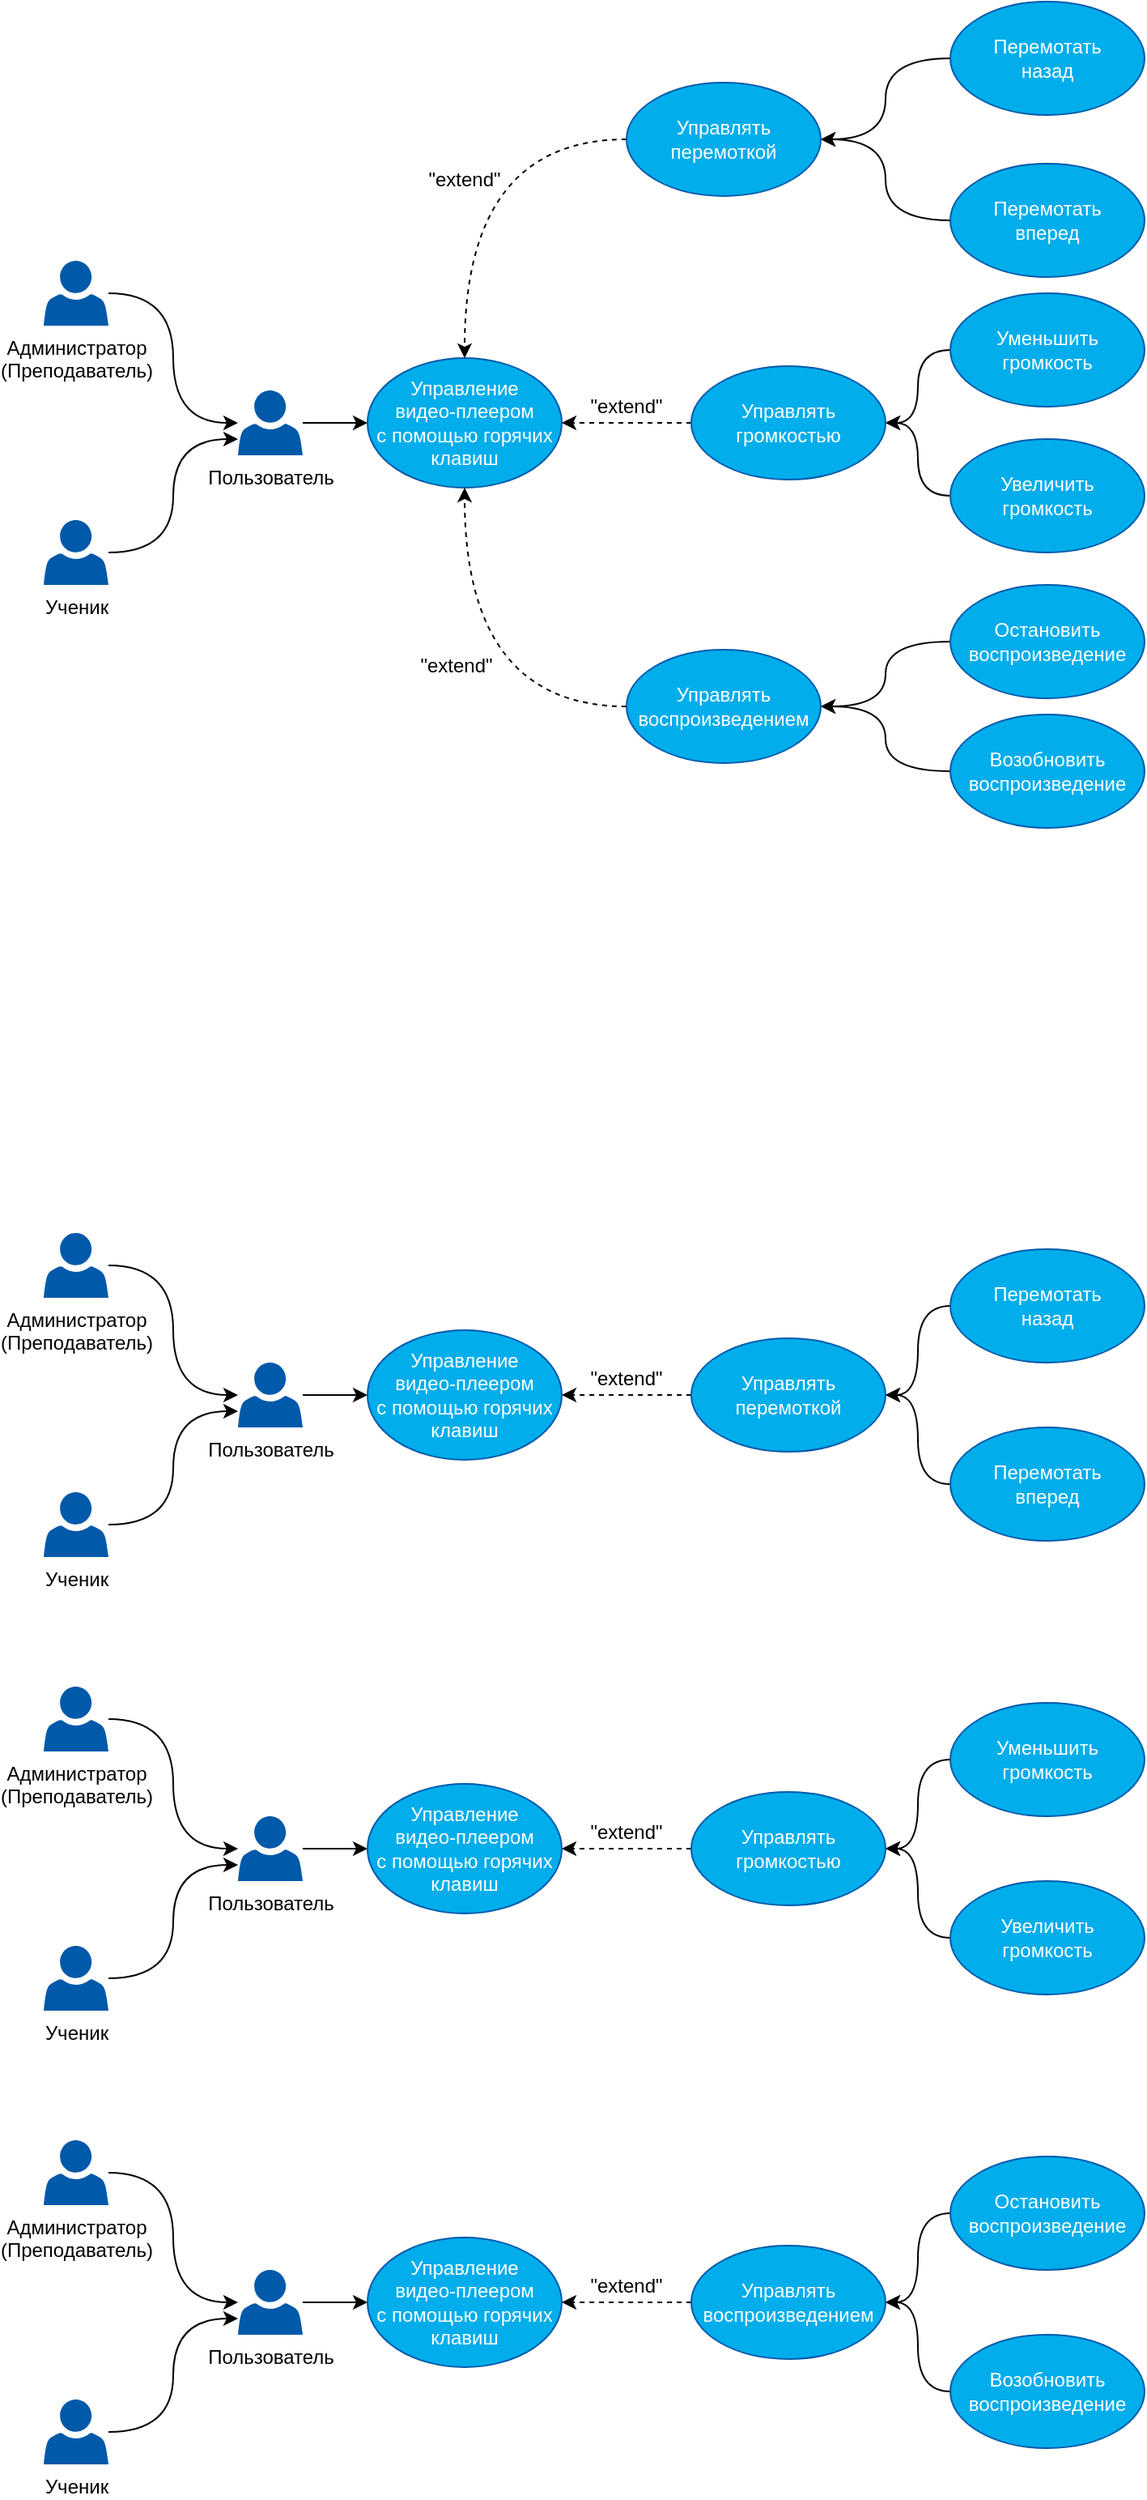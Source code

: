 <mxfile version="28.0.6">
  <diagram name="Страница — 1" id="vQzVKb2Z_a5F4K7ranlB">
    <mxGraphModel dx="3530" dy="2088" grid="1" gridSize="10" guides="1" tooltips="1" connect="1" arrows="1" fold="1" page="1" pageScale="1" pageWidth="1169" pageHeight="1654" background="#ffffff" math="0" shadow="0">
      <root>
        <mxCell id="0" />
        <mxCell id="1" parent="0" />
        <mxCell id="pkvdpl1J6L-VjUebEgiH-8" style="edgeStyle=orthogonalEdgeStyle;rounded=0;orthogonalLoop=1;jettySize=auto;html=1;entryX=0;entryY=0.5;entryDx=0;entryDy=0;" edge="1" parent="1" source="pkvdpl1J6L-VjUebEgiH-1" target="pkvdpl1J6L-VjUebEgiH-7">
          <mxGeometry relative="1" as="geometry" />
        </mxCell>
        <mxCell id="pkvdpl1J6L-VjUebEgiH-1" value="Пользователь" style="sketch=0;pointerEvents=1;shadow=0;dashed=0;html=1;strokeColor=none;labelPosition=center;verticalLabelPosition=bottom;verticalAlign=top;outlineConnect=0;align=center;shape=mxgraph.office.users.user;fillColor=#0159AA;" vertex="1" parent="1">
          <mxGeometry x="280" y="360" width="40" height="40" as="geometry" />
        </mxCell>
        <mxCell id="pkvdpl1J6L-VjUebEgiH-3" value="Администратор&lt;br&gt;(Преподаватель)" style="sketch=0;pointerEvents=1;shadow=0;dashed=0;html=1;strokeColor=none;labelPosition=center;verticalLabelPosition=bottom;verticalAlign=top;outlineConnect=0;align=center;shape=mxgraph.office.users.user;fillColor=#0159AA;" vertex="1" parent="1">
          <mxGeometry x="160" y="280" width="40" height="40" as="geometry" />
        </mxCell>
        <mxCell id="pkvdpl1J6L-VjUebEgiH-4" value="Ученик" style="sketch=0;pointerEvents=1;shadow=0;dashed=0;html=1;strokeColor=none;labelPosition=center;verticalLabelPosition=bottom;verticalAlign=top;outlineConnect=0;align=center;shape=mxgraph.office.users.user;fillColor=#0159AA;" vertex="1" parent="1">
          <mxGeometry x="160" y="440" width="40" height="40" as="geometry" />
        </mxCell>
        <mxCell id="pkvdpl1J6L-VjUebEgiH-5" value="" style="endArrow=classic;html=1;rounded=0;edgeStyle=orthogonalEdgeStyle;curved=1;" edge="1" parent="1" source="pkvdpl1J6L-VjUebEgiH-3" target="pkvdpl1J6L-VjUebEgiH-1">
          <mxGeometry width="50" height="50" relative="1" as="geometry">
            <mxPoint x="270" y="380" as="sourcePoint" />
            <mxPoint x="320" y="330" as="targetPoint" />
            <Array as="points">
              <mxPoint x="240" y="300" />
              <mxPoint x="240" y="380" />
            </Array>
          </mxGeometry>
        </mxCell>
        <mxCell id="pkvdpl1J6L-VjUebEgiH-6" value="" style="endArrow=classic;html=1;rounded=0;edgeStyle=orthogonalEdgeStyle;curved=1;" edge="1" parent="1" source="pkvdpl1J6L-VjUebEgiH-4" target="pkvdpl1J6L-VjUebEgiH-1">
          <mxGeometry width="50" height="50" relative="1" as="geometry">
            <mxPoint x="250" y="480" as="sourcePoint" />
            <mxPoint x="300" y="430" as="targetPoint" />
            <Array as="points">
              <mxPoint x="240" y="460" />
              <mxPoint x="240" y="390" />
            </Array>
          </mxGeometry>
        </mxCell>
        <mxCell id="pkvdpl1J6L-VjUebEgiH-7" value="&lt;font style=&quot;color: rgb(255, 255, 255);&quot;&gt;Управление&lt;br&gt;видео-плеером&lt;br&gt;с помощью горячих клавиш&lt;/font&gt;" style="ellipse;whiteSpace=wrap;html=1;strokeColor=#0159AA;fillColor=#01ADEB;" vertex="1" parent="1">
          <mxGeometry x="360" y="340" width="120" height="80" as="geometry" />
        </mxCell>
        <mxCell id="pkvdpl1J6L-VjUebEgiH-21" style="edgeStyle=orthogonalEdgeStyle;rounded=0;orthogonalLoop=1;jettySize=auto;html=1;exitX=0;exitY=0.5;exitDx=0;exitDy=0;entryX=1;entryY=0.5;entryDx=0;entryDy=0;curved=1;" edge="1" parent="1" source="pkvdpl1J6L-VjUebEgiH-9" target="pkvdpl1J6L-VjUebEgiH-15">
          <mxGeometry relative="1" as="geometry" />
        </mxCell>
        <mxCell id="pkvdpl1J6L-VjUebEgiH-9" value="&lt;font style=&quot;color: rgb(255, 255, 255);&quot;&gt;Перемотать&lt;br&gt;вперед&lt;/font&gt;" style="ellipse;whiteSpace=wrap;html=1;strokeColor=#0159AA;fillColor=#01ADEB;" vertex="1" parent="1">
          <mxGeometry x="720" y="220" width="120" height="70" as="geometry" />
        </mxCell>
        <mxCell id="pkvdpl1J6L-VjUebEgiH-22" style="edgeStyle=orthogonalEdgeStyle;rounded=0;orthogonalLoop=1;jettySize=auto;html=1;exitX=0;exitY=0.5;exitDx=0;exitDy=0;entryX=1;entryY=0.5;entryDx=0;entryDy=0;curved=1;" edge="1" parent="1" source="pkvdpl1J6L-VjUebEgiH-10" target="pkvdpl1J6L-VjUebEgiH-15">
          <mxGeometry relative="1" as="geometry" />
        </mxCell>
        <mxCell id="pkvdpl1J6L-VjUebEgiH-10" value="&lt;font style=&quot;color: rgb(255, 255, 255);&quot;&gt;Перемотать&lt;br&gt;назад&lt;/font&gt;" style="ellipse;whiteSpace=wrap;html=1;strokeColor=#0159AA;gradientColor=none;fillColor=#01ADEB;" vertex="1" parent="1">
          <mxGeometry x="720" y="120" width="120" height="70" as="geometry" />
        </mxCell>
        <mxCell id="pkvdpl1J6L-VjUebEgiH-24" style="edgeStyle=orthogonalEdgeStyle;rounded=0;orthogonalLoop=1;jettySize=auto;html=1;exitX=0;exitY=0.5;exitDx=0;exitDy=0;entryX=1;entryY=0.5;entryDx=0;entryDy=0;curved=1;" edge="1" parent="1" source="pkvdpl1J6L-VjUebEgiH-11" target="pkvdpl1J6L-VjUebEgiH-17">
          <mxGeometry relative="1" as="geometry" />
        </mxCell>
        <mxCell id="pkvdpl1J6L-VjUebEgiH-11" value="&lt;font style=&quot;color: rgb(255, 255, 255);&quot;&gt;Увеличить&lt;br&gt;громкость&lt;/font&gt;" style="ellipse;whiteSpace=wrap;html=1;strokeColor=#0159AA;fillColor=#01ADEB;" vertex="1" parent="1">
          <mxGeometry x="720" y="390" width="120" height="70" as="geometry" />
        </mxCell>
        <mxCell id="pkvdpl1J6L-VjUebEgiH-23" style="edgeStyle=orthogonalEdgeStyle;rounded=0;orthogonalLoop=1;jettySize=auto;html=1;exitX=0;exitY=0.5;exitDx=0;exitDy=0;entryX=1;entryY=0.5;entryDx=0;entryDy=0;curved=1;" edge="1" parent="1" source="pkvdpl1J6L-VjUebEgiH-12" target="pkvdpl1J6L-VjUebEgiH-17">
          <mxGeometry relative="1" as="geometry" />
        </mxCell>
        <mxCell id="pkvdpl1J6L-VjUebEgiH-12" value="&lt;font style=&quot;color: rgb(255, 255, 255);&quot;&gt;Уменьшить&lt;br&gt;громкость&lt;/font&gt;" style="ellipse;whiteSpace=wrap;html=1;strokeColor=#0159AA;fillColor=#01ADEB;" vertex="1" parent="1">
          <mxGeometry x="720" y="300" width="120" height="70" as="geometry" />
        </mxCell>
        <mxCell id="pkvdpl1J6L-VjUebEgiH-26" style="edgeStyle=orthogonalEdgeStyle;rounded=0;orthogonalLoop=1;jettySize=auto;html=1;exitX=0;exitY=0.5;exitDx=0;exitDy=0;entryX=1;entryY=0.5;entryDx=0;entryDy=0;curved=1;" edge="1" parent="1" source="pkvdpl1J6L-VjUebEgiH-13" target="pkvdpl1J6L-VjUebEgiH-19">
          <mxGeometry relative="1" as="geometry" />
        </mxCell>
        <mxCell id="pkvdpl1J6L-VjUebEgiH-13" value="&lt;font style=&quot;color: rgb(255, 255, 255);&quot;&gt;Возобновить воспроизведение&lt;/font&gt;" style="ellipse;whiteSpace=wrap;html=1;strokeColor=#0159AA;fillColor=#01ADEB;" vertex="1" parent="1">
          <mxGeometry x="720" y="560" width="120" height="70" as="geometry" />
        </mxCell>
        <mxCell id="pkvdpl1J6L-VjUebEgiH-25" style="edgeStyle=orthogonalEdgeStyle;rounded=0;orthogonalLoop=1;jettySize=auto;html=1;exitX=0;exitY=0.5;exitDx=0;exitDy=0;entryX=1;entryY=0.5;entryDx=0;entryDy=0;curved=1;" edge="1" parent="1" source="pkvdpl1J6L-VjUebEgiH-14" target="pkvdpl1J6L-VjUebEgiH-19">
          <mxGeometry relative="1" as="geometry" />
        </mxCell>
        <mxCell id="pkvdpl1J6L-VjUebEgiH-14" value="&lt;font style=&quot;color: rgb(255, 255, 255);&quot;&gt;Остановить&lt;br&gt;воспроизведение&lt;/font&gt;" style="ellipse;whiteSpace=wrap;html=1;strokeColor=#0159AA;fillColor=#01ADEB;" vertex="1" parent="1">
          <mxGeometry x="720" y="480" width="120" height="70" as="geometry" />
        </mxCell>
        <mxCell id="pkvdpl1J6L-VjUebEgiH-16" style="edgeStyle=orthogonalEdgeStyle;rounded=0;orthogonalLoop=1;jettySize=auto;html=1;entryX=0.5;entryY=0;entryDx=0;entryDy=0;exitX=0;exitY=0.5;exitDx=0;exitDy=0;curved=1;dashed=1;" edge="1" parent="1" source="pkvdpl1J6L-VjUebEgiH-15" target="pkvdpl1J6L-VjUebEgiH-7">
          <mxGeometry relative="1" as="geometry" />
        </mxCell>
        <mxCell id="pkvdpl1J6L-VjUebEgiH-15" value="&lt;font style=&quot;color: rgb(255, 255, 255);&quot;&gt;Управлять перемоткой&lt;/font&gt;" style="ellipse;whiteSpace=wrap;html=1;strokeColor=#0159AA;fillColor=#01ADEB;" vertex="1" parent="1">
          <mxGeometry x="520" y="170" width="120" height="70" as="geometry" />
        </mxCell>
        <mxCell id="pkvdpl1J6L-VjUebEgiH-18" style="edgeStyle=orthogonalEdgeStyle;rounded=0;orthogonalLoop=1;jettySize=auto;html=1;exitX=0;exitY=0.5;exitDx=0;exitDy=0;entryX=1;entryY=0.5;entryDx=0;entryDy=0;dashed=1;" edge="1" parent="1" source="pkvdpl1J6L-VjUebEgiH-17" target="pkvdpl1J6L-VjUebEgiH-7">
          <mxGeometry relative="1" as="geometry" />
        </mxCell>
        <mxCell id="pkvdpl1J6L-VjUebEgiH-17" value="&lt;font style=&quot;color: rgb(255, 255, 255);&quot;&gt;Управлять громкостью&lt;/font&gt;" style="ellipse;whiteSpace=wrap;html=1;strokeColor=#0159AA;fillColor=#01ADEB;" vertex="1" parent="1">
          <mxGeometry x="560" y="345" width="120" height="70" as="geometry" />
        </mxCell>
        <mxCell id="pkvdpl1J6L-VjUebEgiH-20" style="edgeStyle=orthogonalEdgeStyle;rounded=0;orthogonalLoop=1;jettySize=auto;html=1;exitX=0;exitY=0.5;exitDx=0;exitDy=0;entryX=0.5;entryY=1;entryDx=0;entryDy=0;curved=1;dashed=1;" edge="1" parent="1" source="pkvdpl1J6L-VjUebEgiH-19" target="pkvdpl1J6L-VjUebEgiH-7">
          <mxGeometry relative="1" as="geometry" />
        </mxCell>
        <mxCell id="pkvdpl1J6L-VjUebEgiH-19" value="&lt;font style=&quot;color: rgb(255, 255, 255);&quot;&gt;Управлять воспроизведением&lt;/font&gt;" style="ellipse;whiteSpace=wrap;html=1;strokeColor=#0159AA;fillColor=#01ADEB;" vertex="1" parent="1">
          <mxGeometry x="520" y="520" width="120" height="70" as="geometry" />
        </mxCell>
        <mxCell id="pkvdpl1J6L-VjUebEgiH-27" value="&quot;extend&quot;" style="text;html=1;align=center;verticalAlign=middle;whiteSpace=wrap;rounded=0;" vertex="1" parent="1">
          <mxGeometry x="395" y="220" width="50" height="20" as="geometry" />
        </mxCell>
        <mxCell id="pkvdpl1J6L-VjUebEgiH-28" value="&quot;extend&quot;" style="text;html=1;align=center;verticalAlign=middle;whiteSpace=wrap;rounded=0;" vertex="1" parent="1">
          <mxGeometry x="495" y="360" width="50" height="20" as="geometry" />
        </mxCell>
        <mxCell id="pkvdpl1J6L-VjUebEgiH-29" value="&quot;extend&quot;" style="text;html=1;align=center;verticalAlign=middle;whiteSpace=wrap;rounded=0;" vertex="1" parent="1">
          <mxGeometry x="390" y="520" width="50" height="20" as="geometry" />
        </mxCell>
        <mxCell id="pkvdpl1J6L-VjUebEgiH-31" style="edgeStyle=orthogonalEdgeStyle;rounded=0;orthogonalLoop=1;jettySize=auto;html=1;entryX=0;entryY=0.5;entryDx=0;entryDy=0;" edge="1" parent="1" source="pkvdpl1J6L-VjUebEgiH-32" target="pkvdpl1J6L-VjUebEgiH-37">
          <mxGeometry relative="1" as="geometry" />
        </mxCell>
        <mxCell id="pkvdpl1J6L-VjUebEgiH-32" value="Пользователь" style="sketch=0;pointerEvents=1;shadow=0;dashed=0;html=1;strokeColor=none;labelPosition=center;verticalLabelPosition=bottom;verticalAlign=top;outlineConnect=0;align=center;shape=mxgraph.office.users.user;fillColor=#0159AA;" vertex="1" parent="1">
          <mxGeometry x="280" y="960" width="40" height="40" as="geometry" />
        </mxCell>
        <mxCell id="pkvdpl1J6L-VjUebEgiH-33" value="Администратор&lt;br&gt;(Преподаватель)" style="sketch=0;pointerEvents=1;shadow=0;dashed=0;html=1;strokeColor=none;labelPosition=center;verticalLabelPosition=bottom;verticalAlign=top;outlineConnect=0;align=center;shape=mxgraph.office.users.user;fillColor=#0159AA;" vertex="1" parent="1">
          <mxGeometry x="160" y="880" width="40" height="40" as="geometry" />
        </mxCell>
        <mxCell id="pkvdpl1J6L-VjUebEgiH-34" value="Ученик" style="sketch=0;pointerEvents=1;shadow=0;dashed=0;html=1;strokeColor=none;labelPosition=center;verticalLabelPosition=bottom;verticalAlign=top;outlineConnect=0;align=center;shape=mxgraph.office.users.user;fillColor=#0159AA;" vertex="1" parent="1">
          <mxGeometry x="160" y="1040" width="40" height="40" as="geometry" />
        </mxCell>
        <mxCell id="pkvdpl1J6L-VjUebEgiH-35" value="" style="endArrow=classic;html=1;rounded=0;edgeStyle=orthogonalEdgeStyle;curved=1;" edge="1" parent="1" source="pkvdpl1J6L-VjUebEgiH-33" target="pkvdpl1J6L-VjUebEgiH-32">
          <mxGeometry width="50" height="50" relative="1" as="geometry">
            <mxPoint x="270" y="980" as="sourcePoint" />
            <mxPoint x="320" y="930" as="targetPoint" />
            <Array as="points">
              <mxPoint x="240" y="900" />
              <mxPoint x="240" y="980" />
            </Array>
          </mxGeometry>
        </mxCell>
        <mxCell id="pkvdpl1J6L-VjUebEgiH-36" value="" style="endArrow=classic;html=1;rounded=0;edgeStyle=orthogonalEdgeStyle;curved=1;" edge="1" parent="1" source="pkvdpl1J6L-VjUebEgiH-34" target="pkvdpl1J6L-VjUebEgiH-32">
          <mxGeometry width="50" height="50" relative="1" as="geometry">
            <mxPoint x="250" y="1080" as="sourcePoint" />
            <mxPoint x="300" y="1030" as="targetPoint" />
            <Array as="points">
              <mxPoint x="240" y="1060" />
              <mxPoint x="240" y="990" />
            </Array>
          </mxGeometry>
        </mxCell>
        <mxCell id="pkvdpl1J6L-VjUebEgiH-37" value="&lt;font style=&quot;color: rgb(255, 255, 255);&quot;&gt;Управление&lt;br&gt;видео-плеером&lt;br&gt;с помощью горячих клавиш&lt;/font&gt;" style="ellipse;whiteSpace=wrap;html=1;strokeColor=#0159AA;fillColor=#01ADEB;" vertex="1" parent="1">
          <mxGeometry x="360" y="940" width="120" height="80" as="geometry" />
        </mxCell>
        <mxCell id="pkvdpl1J6L-VjUebEgiH-38" style="edgeStyle=orthogonalEdgeStyle;rounded=0;orthogonalLoop=1;jettySize=auto;html=1;exitX=0;exitY=0.5;exitDx=0;exitDy=0;entryX=1;entryY=0.5;entryDx=0;entryDy=0;curved=1;" edge="1" parent="1" source="pkvdpl1J6L-VjUebEgiH-39" target="pkvdpl1J6L-VjUebEgiH-51">
          <mxGeometry relative="1" as="geometry" />
        </mxCell>
        <mxCell id="pkvdpl1J6L-VjUebEgiH-39" value="&lt;font style=&quot;color: rgb(255, 255, 255);&quot;&gt;Перемотать&lt;br&gt;вперед&lt;/font&gt;" style="ellipse;whiteSpace=wrap;html=1;strokeColor=#0159AA;fillColor=#01ADEB;" vertex="1" parent="1">
          <mxGeometry x="720" y="1000" width="120" height="70" as="geometry" />
        </mxCell>
        <mxCell id="pkvdpl1J6L-VjUebEgiH-40" style="edgeStyle=orthogonalEdgeStyle;rounded=0;orthogonalLoop=1;jettySize=auto;html=1;exitX=0;exitY=0.5;exitDx=0;exitDy=0;entryX=1;entryY=0.5;entryDx=0;entryDy=0;curved=1;" edge="1" parent="1" source="pkvdpl1J6L-VjUebEgiH-41" target="pkvdpl1J6L-VjUebEgiH-51">
          <mxGeometry relative="1" as="geometry" />
        </mxCell>
        <mxCell id="pkvdpl1J6L-VjUebEgiH-41" value="&lt;font style=&quot;color: rgb(255, 255, 255);&quot;&gt;Перемотать&lt;br&gt;назад&lt;/font&gt;" style="ellipse;whiteSpace=wrap;html=1;strokeColor=#0159AA;gradientColor=none;fillColor=#01ADEB;" vertex="1" parent="1">
          <mxGeometry x="720" y="890" width="120" height="70" as="geometry" />
        </mxCell>
        <mxCell id="pkvdpl1J6L-VjUebEgiH-50" style="edgeStyle=orthogonalEdgeStyle;rounded=0;orthogonalLoop=1;jettySize=auto;html=1;entryX=1;entryY=0.5;entryDx=0;entryDy=0;exitX=0;exitY=0.5;exitDx=0;exitDy=0;curved=1;dashed=1;" edge="1" parent="1" source="pkvdpl1J6L-VjUebEgiH-51" target="pkvdpl1J6L-VjUebEgiH-37">
          <mxGeometry relative="1" as="geometry">
            <Array as="points">
              <mxPoint x="560" y="980" />
            </Array>
          </mxGeometry>
        </mxCell>
        <mxCell id="pkvdpl1J6L-VjUebEgiH-51" value="&lt;font style=&quot;color: rgb(255, 255, 255);&quot;&gt;Управлять перемоткой&lt;/font&gt;" style="ellipse;whiteSpace=wrap;html=1;strokeColor=#0159AA;fillColor=#01ADEB;" vertex="1" parent="1">
          <mxGeometry x="560" y="945" width="120" height="70" as="geometry" />
        </mxCell>
        <mxCell id="pkvdpl1J6L-VjUebEgiH-56" value="&quot;extend&quot;" style="text;html=1;align=center;verticalAlign=middle;whiteSpace=wrap;rounded=0;" vertex="1" parent="1">
          <mxGeometry x="495" y="960" width="50" height="20" as="geometry" />
        </mxCell>
        <mxCell id="pkvdpl1J6L-VjUebEgiH-59" style="edgeStyle=orthogonalEdgeStyle;rounded=0;orthogonalLoop=1;jettySize=auto;html=1;entryX=0;entryY=0.5;entryDx=0;entryDy=0;" edge="1" parent="1" source="pkvdpl1J6L-VjUebEgiH-60" target="pkvdpl1J6L-VjUebEgiH-65">
          <mxGeometry relative="1" as="geometry" />
        </mxCell>
        <mxCell id="pkvdpl1J6L-VjUebEgiH-60" value="Пользователь" style="sketch=0;pointerEvents=1;shadow=0;dashed=0;html=1;strokeColor=none;labelPosition=center;verticalLabelPosition=bottom;verticalAlign=top;outlineConnect=0;align=center;shape=mxgraph.office.users.user;fillColor=#0159AA;" vertex="1" parent="1">
          <mxGeometry x="280" y="1240" width="40" height="40" as="geometry" />
        </mxCell>
        <mxCell id="pkvdpl1J6L-VjUebEgiH-61" value="Администратор&lt;br&gt;(Преподаватель)" style="sketch=0;pointerEvents=1;shadow=0;dashed=0;html=1;strokeColor=none;labelPosition=center;verticalLabelPosition=bottom;verticalAlign=top;outlineConnect=0;align=center;shape=mxgraph.office.users.user;fillColor=#0159AA;" vertex="1" parent="1">
          <mxGeometry x="160" y="1160" width="40" height="40" as="geometry" />
        </mxCell>
        <mxCell id="pkvdpl1J6L-VjUebEgiH-62" value="Ученик" style="sketch=0;pointerEvents=1;shadow=0;dashed=0;html=1;strokeColor=none;labelPosition=center;verticalLabelPosition=bottom;verticalAlign=top;outlineConnect=0;align=center;shape=mxgraph.office.users.user;fillColor=#0159AA;" vertex="1" parent="1">
          <mxGeometry x="160" y="1320" width="40" height="40" as="geometry" />
        </mxCell>
        <mxCell id="pkvdpl1J6L-VjUebEgiH-63" value="" style="endArrow=classic;html=1;rounded=0;edgeStyle=orthogonalEdgeStyle;curved=1;" edge="1" parent="1" source="pkvdpl1J6L-VjUebEgiH-61" target="pkvdpl1J6L-VjUebEgiH-60">
          <mxGeometry width="50" height="50" relative="1" as="geometry">
            <mxPoint x="270" y="1260" as="sourcePoint" />
            <mxPoint x="320" y="1210" as="targetPoint" />
            <Array as="points">
              <mxPoint x="240" y="1180" />
              <mxPoint x="240" y="1260" />
            </Array>
          </mxGeometry>
        </mxCell>
        <mxCell id="pkvdpl1J6L-VjUebEgiH-64" value="" style="endArrow=classic;html=1;rounded=0;edgeStyle=orthogonalEdgeStyle;curved=1;" edge="1" parent="1" source="pkvdpl1J6L-VjUebEgiH-62" target="pkvdpl1J6L-VjUebEgiH-60">
          <mxGeometry width="50" height="50" relative="1" as="geometry">
            <mxPoint x="250" y="1360" as="sourcePoint" />
            <mxPoint x="300" y="1310" as="targetPoint" />
            <Array as="points">
              <mxPoint x="240" y="1340" />
              <mxPoint x="240" y="1270" />
            </Array>
          </mxGeometry>
        </mxCell>
        <mxCell id="pkvdpl1J6L-VjUebEgiH-65" value="&lt;font style=&quot;color: rgb(255, 255, 255);&quot;&gt;Управление&lt;br&gt;видео-плеером&lt;br&gt;с помощью горячих клавиш&lt;/font&gt;" style="ellipse;whiteSpace=wrap;html=1;strokeColor=#0159AA;fillColor=#01ADEB;" vertex="1" parent="1">
          <mxGeometry x="360" y="1220" width="120" height="80" as="geometry" />
        </mxCell>
        <mxCell id="pkvdpl1J6L-VjUebEgiH-70" style="edgeStyle=orthogonalEdgeStyle;rounded=0;orthogonalLoop=1;jettySize=auto;html=1;exitX=0;exitY=0.5;exitDx=0;exitDy=0;entryX=1;entryY=0.5;entryDx=0;entryDy=0;curved=1;" edge="1" parent="1" source="pkvdpl1J6L-VjUebEgiH-71" target="pkvdpl1J6L-VjUebEgiH-81">
          <mxGeometry relative="1" as="geometry" />
        </mxCell>
        <mxCell id="pkvdpl1J6L-VjUebEgiH-71" value="&lt;font style=&quot;color: rgb(255, 255, 255);&quot;&gt;Увеличить&lt;br&gt;громкость&lt;/font&gt;" style="ellipse;whiteSpace=wrap;html=1;strokeColor=#0159AA;fillColor=#01ADEB;" vertex="1" parent="1">
          <mxGeometry x="720" y="1280" width="120" height="70" as="geometry" />
        </mxCell>
        <mxCell id="pkvdpl1J6L-VjUebEgiH-72" style="edgeStyle=orthogonalEdgeStyle;rounded=0;orthogonalLoop=1;jettySize=auto;html=1;exitX=0;exitY=0.5;exitDx=0;exitDy=0;entryX=1;entryY=0.5;entryDx=0;entryDy=0;curved=1;" edge="1" parent="1" source="pkvdpl1J6L-VjUebEgiH-73" target="pkvdpl1J6L-VjUebEgiH-81">
          <mxGeometry relative="1" as="geometry" />
        </mxCell>
        <mxCell id="pkvdpl1J6L-VjUebEgiH-73" value="&lt;font style=&quot;color: rgb(255, 255, 255);&quot;&gt;Уменьшить&lt;br&gt;громкость&lt;/font&gt;" style="ellipse;whiteSpace=wrap;html=1;strokeColor=#0159AA;fillColor=#01ADEB;" vertex="1" parent="1">
          <mxGeometry x="720" y="1170" width="120" height="70" as="geometry" />
        </mxCell>
        <mxCell id="pkvdpl1J6L-VjUebEgiH-80" style="edgeStyle=orthogonalEdgeStyle;rounded=0;orthogonalLoop=1;jettySize=auto;html=1;exitX=0;exitY=0.5;exitDx=0;exitDy=0;entryX=1;entryY=0.5;entryDx=0;entryDy=0;dashed=1;" edge="1" parent="1" source="pkvdpl1J6L-VjUebEgiH-81" target="pkvdpl1J6L-VjUebEgiH-65">
          <mxGeometry relative="1" as="geometry" />
        </mxCell>
        <mxCell id="pkvdpl1J6L-VjUebEgiH-81" value="&lt;font style=&quot;color: rgb(255, 255, 255);&quot;&gt;Управлять громкостью&lt;/font&gt;" style="ellipse;whiteSpace=wrap;html=1;strokeColor=#0159AA;fillColor=#01ADEB;" vertex="1" parent="1">
          <mxGeometry x="560" y="1225" width="120" height="70" as="geometry" />
        </mxCell>
        <mxCell id="pkvdpl1J6L-VjUebEgiH-85" value="&quot;extend&quot;" style="text;html=1;align=center;verticalAlign=middle;whiteSpace=wrap;rounded=0;" vertex="1" parent="1">
          <mxGeometry x="495" y="1240" width="50" height="20" as="geometry" />
        </mxCell>
        <mxCell id="pkvdpl1J6L-VjUebEgiH-88" style="edgeStyle=orthogonalEdgeStyle;rounded=0;orthogonalLoop=1;jettySize=auto;html=1;entryX=0;entryY=0.5;entryDx=0;entryDy=0;" edge="1" parent="1" source="pkvdpl1J6L-VjUebEgiH-89" target="pkvdpl1J6L-VjUebEgiH-94">
          <mxGeometry relative="1" as="geometry" />
        </mxCell>
        <mxCell id="pkvdpl1J6L-VjUebEgiH-89" value="Пользователь" style="sketch=0;pointerEvents=1;shadow=0;dashed=0;html=1;strokeColor=none;labelPosition=center;verticalLabelPosition=bottom;verticalAlign=top;outlineConnect=0;align=center;shape=mxgraph.office.users.user;fillColor=#0159AA;" vertex="1" parent="1">
          <mxGeometry x="280" y="1520" width="40" height="40" as="geometry" />
        </mxCell>
        <mxCell id="pkvdpl1J6L-VjUebEgiH-90" value="Администратор&lt;br&gt;(Преподаватель)" style="sketch=0;pointerEvents=1;shadow=0;dashed=0;html=1;strokeColor=none;labelPosition=center;verticalLabelPosition=bottom;verticalAlign=top;outlineConnect=0;align=center;shape=mxgraph.office.users.user;fillColor=#0159AA;" vertex="1" parent="1">
          <mxGeometry x="160" y="1440" width="40" height="40" as="geometry" />
        </mxCell>
        <mxCell id="pkvdpl1J6L-VjUebEgiH-91" value="Ученик" style="sketch=0;pointerEvents=1;shadow=0;dashed=0;html=1;strokeColor=none;labelPosition=center;verticalLabelPosition=bottom;verticalAlign=top;outlineConnect=0;align=center;shape=mxgraph.office.users.user;fillColor=#0159AA;" vertex="1" parent="1">
          <mxGeometry x="160" y="1600" width="40" height="40" as="geometry" />
        </mxCell>
        <mxCell id="pkvdpl1J6L-VjUebEgiH-92" value="" style="endArrow=classic;html=1;rounded=0;edgeStyle=orthogonalEdgeStyle;curved=1;" edge="1" parent="1" source="pkvdpl1J6L-VjUebEgiH-90" target="pkvdpl1J6L-VjUebEgiH-89">
          <mxGeometry width="50" height="50" relative="1" as="geometry">
            <mxPoint x="270" y="1540" as="sourcePoint" />
            <mxPoint x="320" y="1490" as="targetPoint" />
            <Array as="points">
              <mxPoint x="240" y="1460" />
              <mxPoint x="240" y="1540" />
            </Array>
          </mxGeometry>
        </mxCell>
        <mxCell id="pkvdpl1J6L-VjUebEgiH-93" value="" style="endArrow=classic;html=1;rounded=0;edgeStyle=orthogonalEdgeStyle;curved=1;" edge="1" parent="1" source="pkvdpl1J6L-VjUebEgiH-91" target="pkvdpl1J6L-VjUebEgiH-89">
          <mxGeometry width="50" height="50" relative="1" as="geometry">
            <mxPoint x="250" y="1640" as="sourcePoint" />
            <mxPoint x="300" y="1590" as="targetPoint" />
            <Array as="points">
              <mxPoint x="240" y="1620" />
              <mxPoint x="240" y="1550" />
            </Array>
          </mxGeometry>
        </mxCell>
        <mxCell id="pkvdpl1J6L-VjUebEgiH-94" value="&lt;font style=&quot;color: rgb(255, 255, 255);&quot;&gt;Управление&lt;br&gt;видео-плеером&lt;br&gt;с помощью горячих клавиш&lt;/font&gt;" style="ellipse;whiteSpace=wrap;html=1;strokeColor=#0159AA;fillColor=#01ADEB;" vertex="1" parent="1">
          <mxGeometry x="360" y="1500" width="120" height="80" as="geometry" />
        </mxCell>
        <mxCell id="pkvdpl1J6L-VjUebEgiH-103" style="edgeStyle=orthogonalEdgeStyle;rounded=0;orthogonalLoop=1;jettySize=auto;html=1;exitX=0;exitY=0.5;exitDx=0;exitDy=0;entryX=1;entryY=0.5;entryDx=0;entryDy=0;curved=1;" edge="1" parent="1" source="pkvdpl1J6L-VjUebEgiH-104" target="pkvdpl1J6L-VjUebEgiH-112">
          <mxGeometry relative="1" as="geometry" />
        </mxCell>
        <mxCell id="pkvdpl1J6L-VjUebEgiH-104" value="&lt;font style=&quot;color: rgb(255, 255, 255);&quot;&gt;Возобновить воспроизведение&lt;/font&gt;" style="ellipse;whiteSpace=wrap;html=1;strokeColor=#0159AA;fillColor=#01ADEB;" vertex="1" parent="1">
          <mxGeometry x="720" y="1560" width="120" height="70" as="geometry" />
        </mxCell>
        <mxCell id="pkvdpl1J6L-VjUebEgiH-105" style="edgeStyle=orthogonalEdgeStyle;rounded=0;orthogonalLoop=1;jettySize=auto;html=1;exitX=0;exitY=0.5;exitDx=0;exitDy=0;entryX=1;entryY=0.5;entryDx=0;entryDy=0;curved=1;" edge="1" parent="1" source="pkvdpl1J6L-VjUebEgiH-106" target="pkvdpl1J6L-VjUebEgiH-112">
          <mxGeometry relative="1" as="geometry" />
        </mxCell>
        <mxCell id="pkvdpl1J6L-VjUebEgiH-106" value="&lt;font style=&quot;color: rgb(255, 255, 255);&quot;&gt;Остановить&lt;br&gt;воспроизведение&lt;/font&gt;" style="ellipse;whiteSpace=wrap;html=1;strokeColor=#0159AA;fillColor=#01ADEB;" vertex="1" parent="1">
          <mxGeometry x="720" y="1450" width="120" height="70" as="geometry" />
        </mxCell>
        <mxCell id="pkvdpl1J6L-VjUebEgiH-111" style="edgeStyle=orthogonalEdgeStyle;rounded=0;orthogonalLoop=1;jettySize=auto;html=1;exitX=0;exitY=0.5;exitDx=0;exitDy=0;entryX=1;entryY=0.5;entryDx=0;entryDy=0;curved=1;dashed=1;" edge="1" parent="1" source="pkvdpl1J6L-VjUebEgiH-112" target="pkvdpl1J6L-VjUebEgiH-94">
          <mxGeometry relative="1" as="geometry" />
        </mxCell>
        <mxCell id="pkvdpl1J6L-VjUebEgiH-112" value="&lt;font style=&quot;color: rgb(255, 255, 255);&quot;&gt;Управлять воспроизведением&lt;/font&gt;" style="ellipse;whiteSpace=wrap;html=1;strokeColor=#0159AA;fillColor=#01ADEB;" vertex="1" parent="1">
          <mxGeometry x="560" y="1505" width="120" height="70" as="geometry" />
        </mxCell>
        <mxCell id="pkvdpl1J6L-VjUebEgiH-115" value="&quot;extend&quot;" style="text;html=1;align=center;verticalAlign=middle;whiteSpace=wrap;rounded=0;" vertex="1" parent="1">
          <mxGeometry x="495" y="1520" width="50" height="20" as="geometry" />
        </mxCell>
      </root>
    </mxGraphModel>
  </diagram>
</mxfile>

